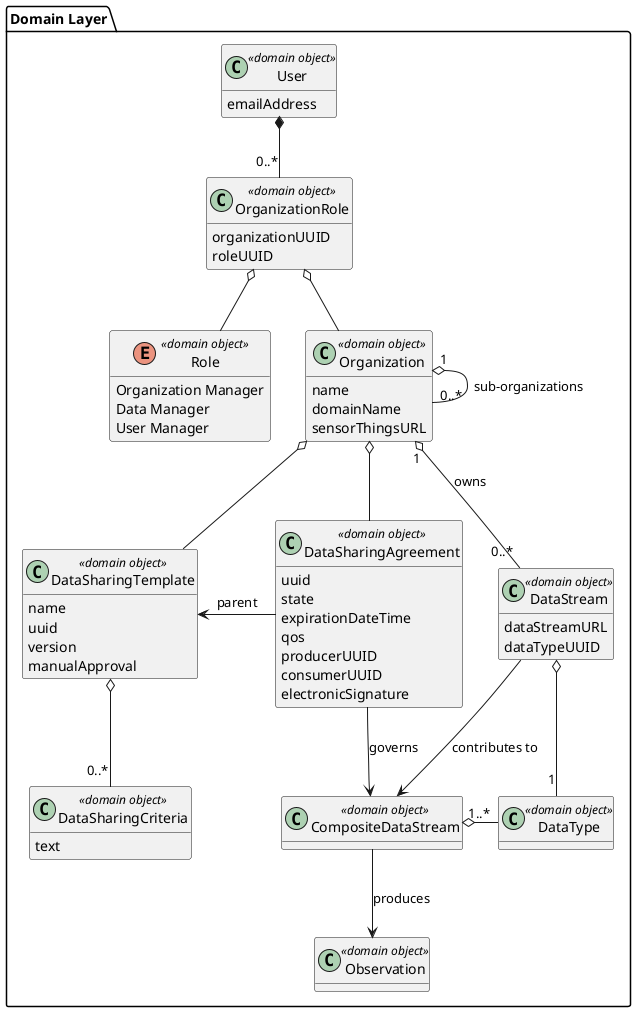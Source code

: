 @startuml "ThingBook Domain Objects Class Diagram"
package "Domain Layer" {
    hide methods
    class User <<domain object>> {
        emailAddress
    }

    enum Role <<domain object>> {
        Organization Manager
        Data Manager
        User Manager
    }

    class OrganizationRole <<domain object>> {
        organizationUUID
        roleUUID
    }


    class Organization <<domain object>> {
        name
        domainName
        sensorThingsURL
    }

    class Observation <<domain object>>
    class CompositeDataStream <<domain object>>
    class DataType <<domain object>>

    class DataSharingTemplate <<domain object>> {
        name
        uuid
        version
        manualApproval
    }

    class DataSharingAgreement <<domain object>> {
        uuid
        state
        expirationDateTime
        qos
        producerUUID
        consumerUUID
        electronicSignature
    }

    class DataSharingCriteria <<domain object>> {
        text
    }

    class DataStream <<domain object>> {
        dataStreamURL
        dataTypeUUID
    }
}

User                    *-- "0..*"  OrganizationRole
OrganizationRole        o--         Role
OrganizationRole        o--         Organization
CompositeDataStream     -->         Observation : produces
Organization        "1" o-- "0..*"  DataStream : owns
Organization            o--         DataSharingTemplate
DataStream              -->         CompositeDataStream : contributes to
Organization        "1" o-- "0..*"  Organization : sub-organizations
Organization            o--         DataSharingAgreement
DataSharingTemplate     <-          DataSharingAgreement : parent
DataSharingAgreement    -->         CompositeDataStream : governs
DataStream              o-- "1"     DataType
CompositeDataStream     o-  "1..*"  DataType
DataSharingTemplate     o-- "0..*"  DataSharingCriteria
@enduml